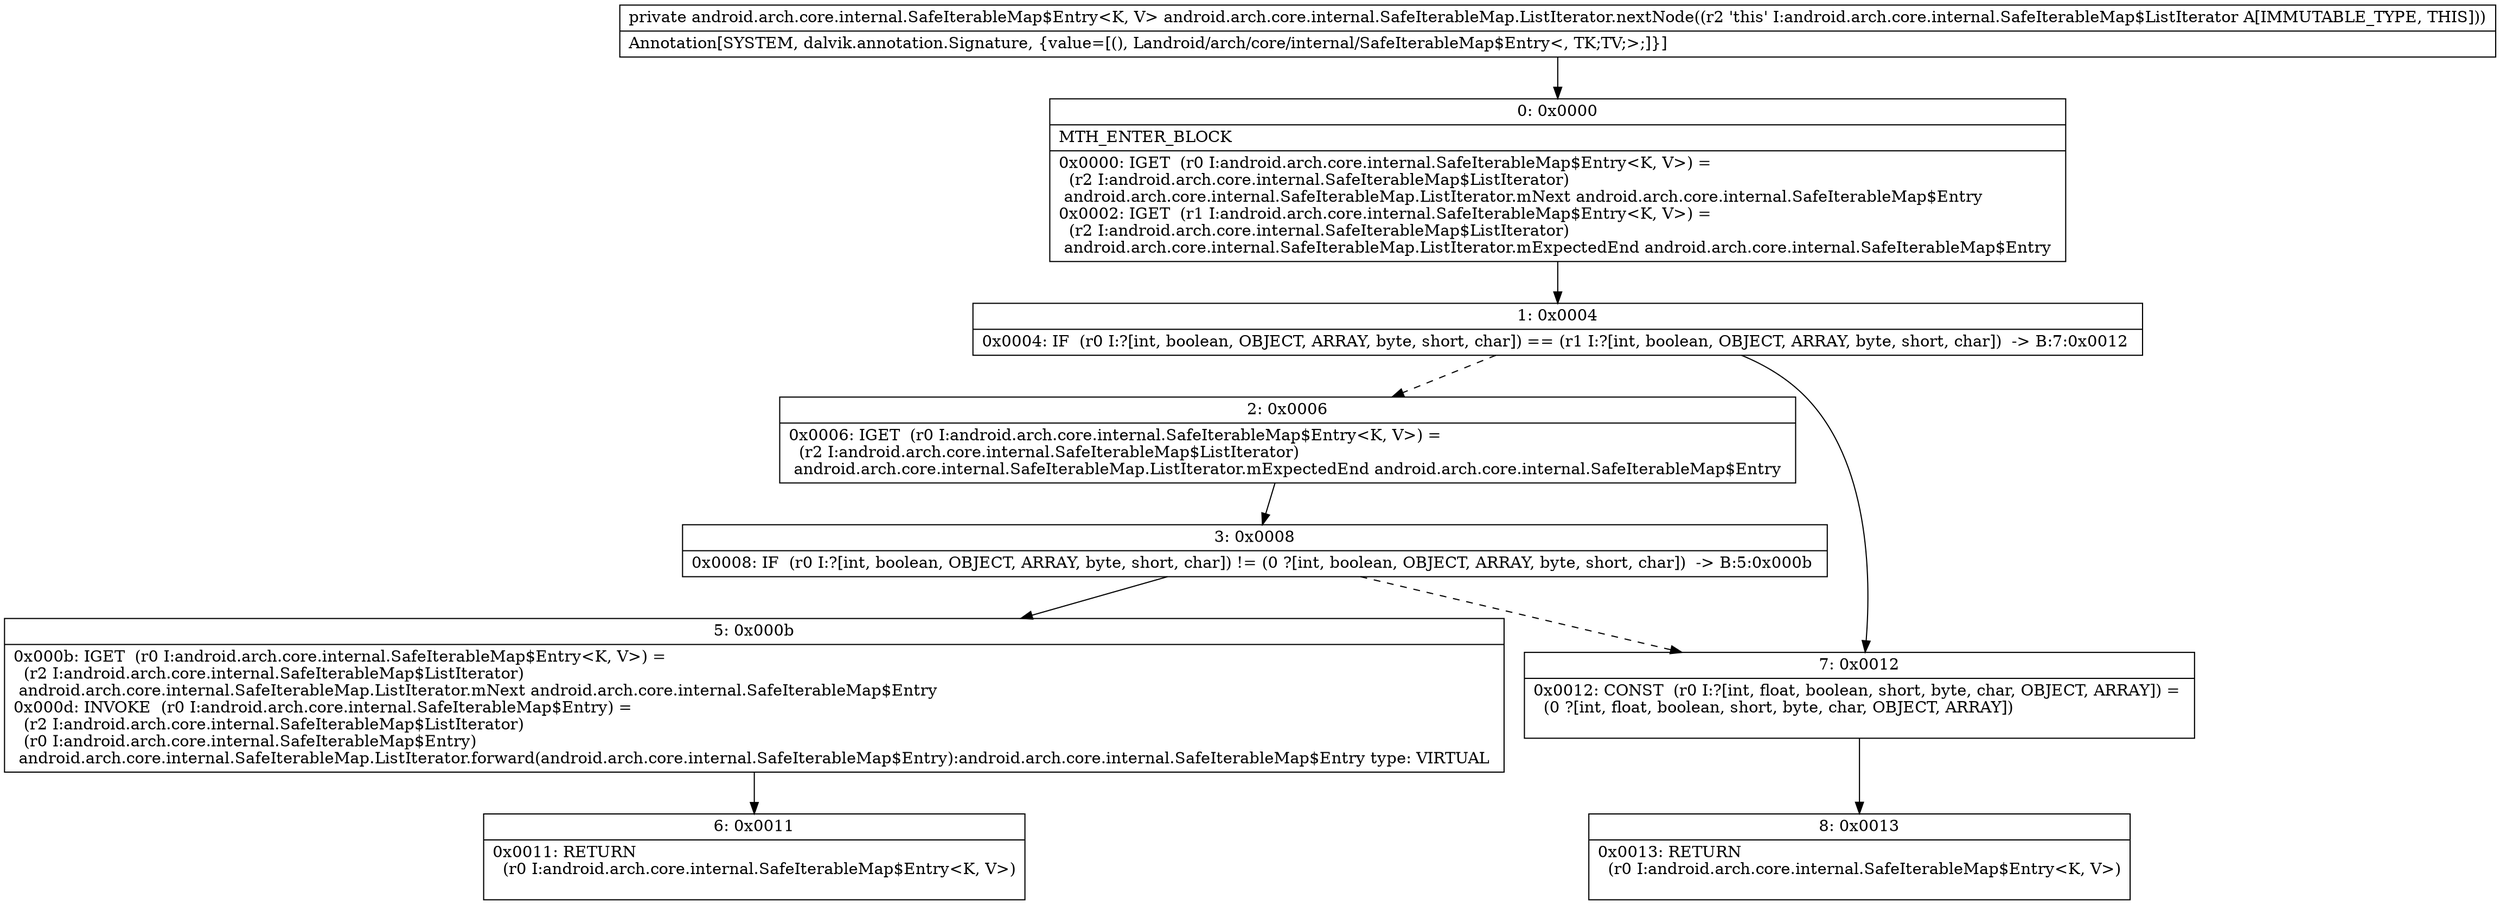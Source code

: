 digraph "CFG forandroid.arch.core.internal.SafeIterableMap.ListIterator.nextNode()Landroid\/arch\/core\/internal\/SafeIterableMap$Entry;" {
Node_0 [shape=record,label="{0\:\ 0x0000|MTH_ENTER_BLOCK\l|0x0000: IGET  (r0 I:android.arch.core.internal.SafeIterableMap$Entry\<K, V\>) = \l  (r2 I:android.arch.core.internal.SafeIterableMap$ListIterator)\l android.arch.core.internal.SafeIterableMap.ListIterator.mNext android.arch.core.internal.SafeIterableMap$Entry \l0x0002: IGET  (r1 I:android.arch.core.internal.SafeIterableMap$Entry\<K, V\>) = \l  (r2 I:android.arch.core.internal.SafeIterableMap$ListIterator)\l android.arch.core.internal.SafeIterableMap.ListIterator.mExpectedEnd android.arch.core.internal.SafeIterableMap$Entry \l}"];
Node_1 [shape=record,label="{1\:\ 0x0004|0x0004: IF  (r0 I:?[int, boolean, OBJECT, ARRAY, byte, short, char]) == (r1 I:?[int, boolean, OBJECT, ARRAY, byte, short, char])  \-\> B:7:0x0012 \l}"];
Node_2 [shape=record,label="{2\:\ 0x0006|0x0006: IGET  (r0 I:android.arch.core.internal.SafeIterableMap$Entry\<K, V\>) = \l  (r2 I:android.arch.core.internal.SafeIterableMap$ListIterator)\l android.arch.core.internal.SafeIterableMap.ListIterator.mExpectedEnd android.arch.core.internal.SafeIterableMap$Entry \l}"];
Node_3 [shape=record,label="{3\:\ 0x0008|0x0008: IF  (r0 I:?[int, boolean, OBJECT, ARRAY, byte, short, char]) != (0 ?[int, boolean, OBJECT, ARRAY, byte, short, char])  \-\> B:5:0x000b \l}"];
Node_5 [shape=record,label="{5\:\ 0x000b|0x000b: IGET  (r0 I:android.arch.core.internal.SafeIterableMap$Entry\<K, V\>) = \l  (r2 I:android.arch.core.internal.SafeIterableMap$ListIterator)\l android.arch.core.internal.SafeIterableMap.ListIterator.mNext android.arch.core.internal.SafeIterableMap$Entry \l0x000d: INVOKE  (r0 I:android.arch.core.internal.SafeIterableMap$Entry) = \l  (r2 I:android.arch.core.internal.SafeIterableMap$ListIterator)\l  (r0 I:android.arch.core.internal.SafeIterableMap$Entry)\l android.arch.core.internal.SafeIterableMap.ListIterator.forward(android.arch.core.internal.SafeIterableMap$Entry):android.arch.core.internal.SafeIterableMap$Entry type: VIRTUAL \l}"];
Node_6 [shape=record,label="{6\:\ 0x0011|0x0011: RETURN  \l  (r0 I:android.arch.core.internal.SafeIterableMap$Entry\<K, V\>)\l \l}"];
Node_7 [shape=record,label="{7\:\ 0x0012|0x0012: CONST  (r0 I:?[int, float, boolean, short, byte, char, OBJECT, ARRAY]) = \l  (0 ?[int, float, boolean, short, byte, char, OBJECT, ARRAY])\l \l}"];
Node_8 [shape=record,label="{8\:\ 0x0013|0x0013: RETURN  \l  (r0 I:android.arch.core.internal.SafeIterableMap$Entry\<K, V\>)\l \l}"];
MethodNode[shape=record,label="{private android.arch.core.internal.SafeIterableMap$Entry\<K, V\> android.arch.core.internal.SafeIterableMap.ListIterator.nextNode((r2 'this' I:android.arch.core.internal.SafeIterableMap$ListIterator A[IMMUTABLE_TYPE, THIS]))  | Annotation[SYSTEM, dalvik.annotation.Signature, \{value=[(), Landroid\/arch\/core\/internal\/SafeIterableMap$Entry\<, TK;TV;\>;]\}]\l}"];
MethodNode -> Node_0;
Node_0 -> Node_1;
Node_1 -> Node_2[style=dashed];
Node_1 -> Node_7;
Node_2 -> Node_3;
Node_3 -> Node_5;
Node_3 -> Node_7[style=dashed];
Node_5 -> Node_6;
Node_7 -> Node_8;
}

